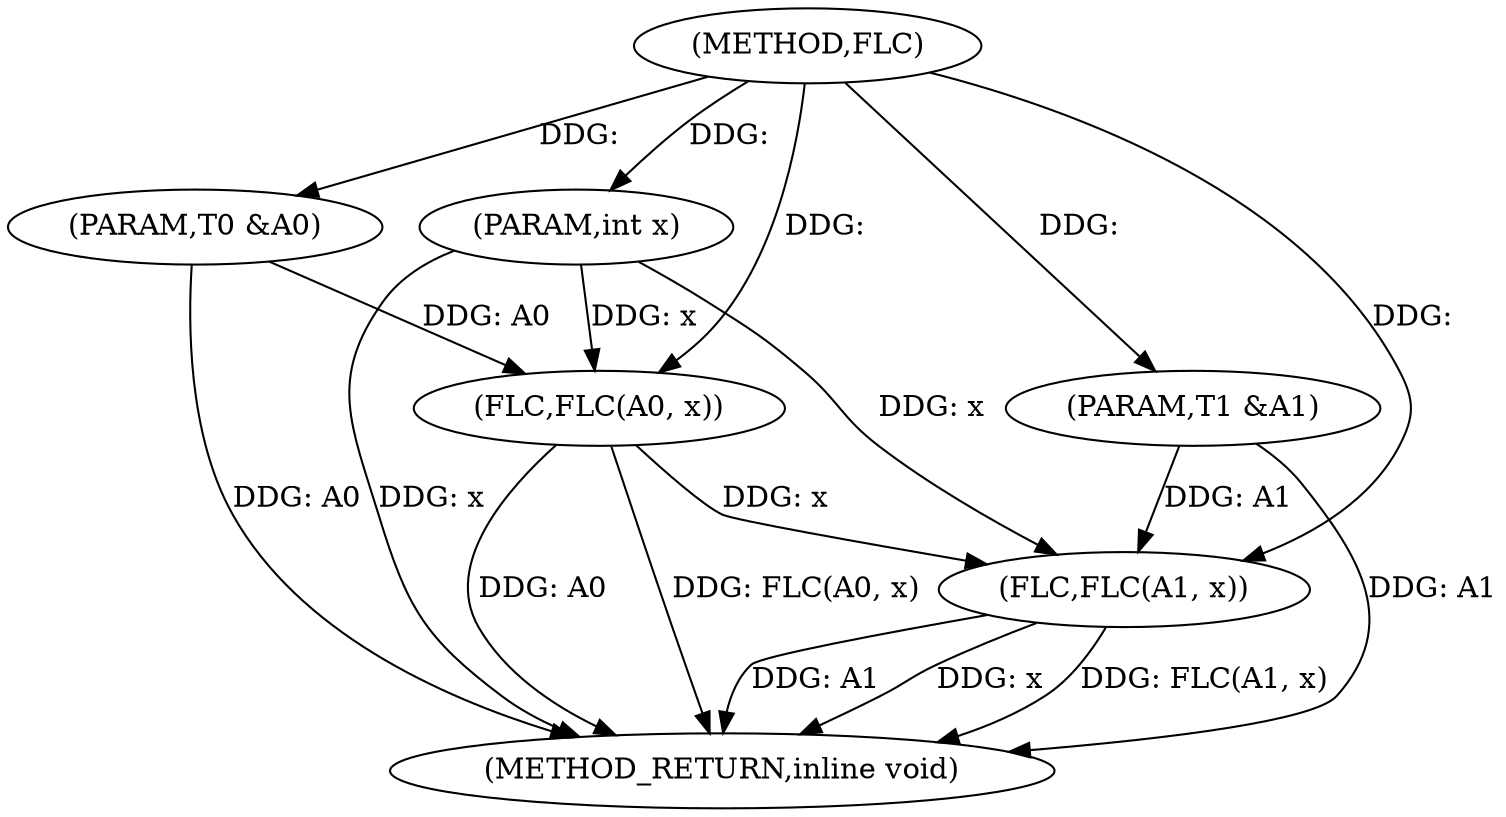 digraph "FLC" {  
"1000983" [label = "(METHOD,FLC)" ]
"1000995" [label = "(METHOD_RETURN,inline void)" ]
"1000984" [label = "(PARAM,T0 &A0)" ]
"1000985" [label = "(PARAM,T1 &A1)" ]
"1000986" [label = "(PARAM,int x)" ]
"1000989" [label = "(FLC,FLC(A0, x))" ]
"1000992" [label = "(FLC,FLC(A1, x))" ]
  "1000984" -> "1000995"  [ label = "DDG: A0"] 
  "1000985" -> "1000995"  [ label = "DDG: A1"] 
  "1000986" -> "1000995"  [ label = "DDG: x"] 
  "1000989" -> "1000995"  [ label = "DDG: A0"] 
  "1000989" -> "1000995"  [ label = "DDG: FLC(A0, x)"] 
  "1000992" -> "1000995"  [ label = "DDG: A1"] 
  "1000992" -> "1000995"  [ label = "DDG: x"] 
  "1000992" -> "1000995"  [ label = "DDG: FLC(A1, x)"] 
  "1000983" -> "1000984"  [ label = "DDG: "] 
  "1000983" -> "1000985"  [ label = "DDG: "] 
  "1000983" -> "1000986"  [ label = "DDG: "] 
  "1000984" -> "1000989"  [ label = "DDG: A0"] 
  "1000983" -> "1000989"  [ label = "DDG: "] 
  "1000986" -> "1000989"  [ label = "DDG: x"] 
  "1000985" -> "1000992"  [ label = "DDG: A1"] 
  "1000983" -> "1000992"  [ label = "DDG: "] 
  "1000989" -> "1000992"  [ label = "DDG: x"] 
  "1000986" -> "1000992"  [ label = "DDG: x"] 
}
